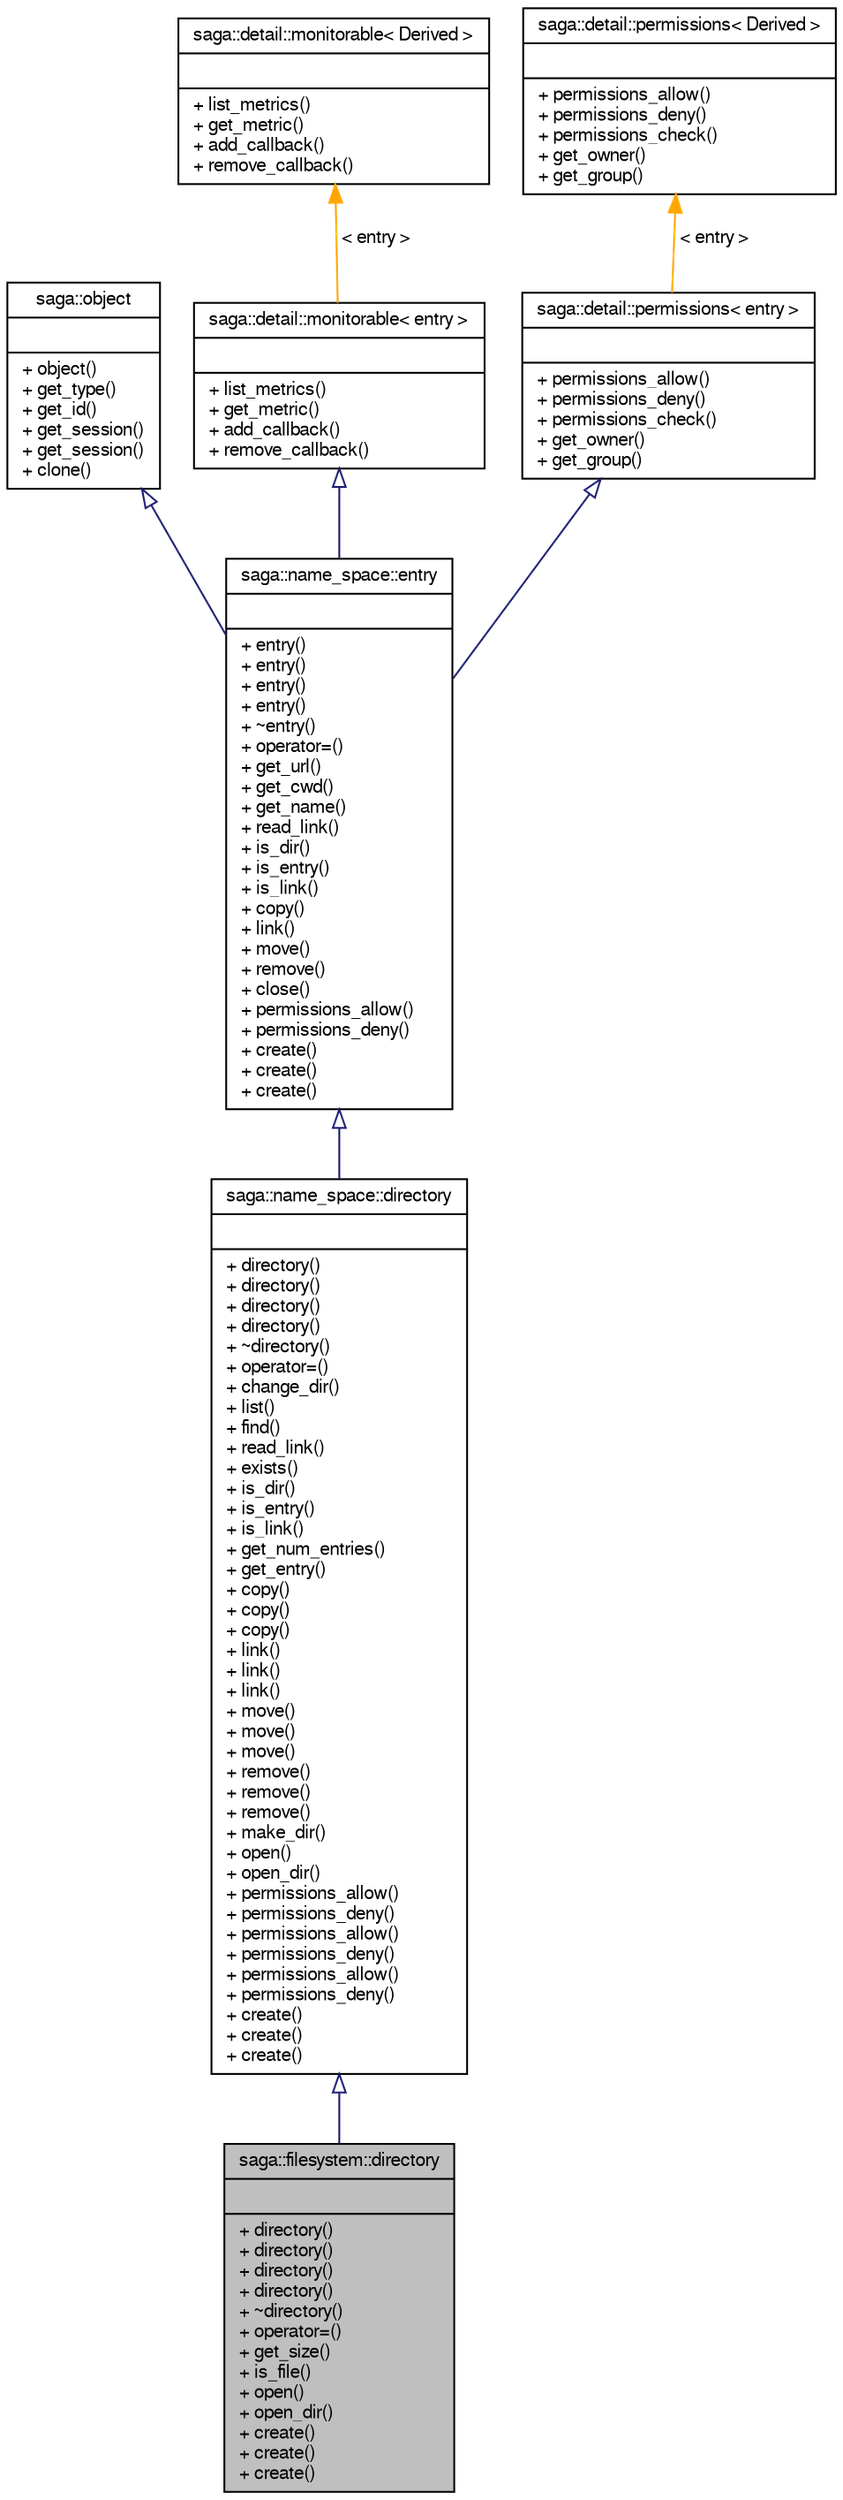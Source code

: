 digraph G
{
  bgcolor="transparent";
  edge [fontname="FreeSans",fontsize="10",labelfontname="FreeSans",labelfontsize="10"];
  node [fontname="FreeSans",fontsize="10",shape=record];
  Node1 [label="{saga::filesystem::directory\n||+ directory()\l+ directory()\l+ directory()\l+ directory()\l+ ~directory()\l+ operator=()\l+ get_size()\l+ is_file()\l+ open()\l+ open_dir()\l+ create()\l+ create()\l+ create()\l}",height=0.2,width=0.4,color="black", fillcolor="grey75", style="filled" fontcolor="black"];
  Node2 -> Node1 [dir="back",color="midnightblue",fontsize="10",style="solid",arrowtail="onormal",fontname="FreeSans"];
  Node2 [label="{saga::name_space::directory\n||+ directory()\l+ directory()\l+ directory()\l+ directory()\l+ ~directory()\l+ operator=()\l+ change_dir()\l+ list()\l+ find()\l+ read_link()\l+ exists()\l+ is_dir()\l+ is_entry()\l+ is_link()\l+ get_num_entries()\l+ get_entry()\l+ copy()\l+ copy()\l+ copy()\l+ link()\l+ link()\l+ link()\l+ move()\l+ move()\l+ move()\l+ remove()\l+ remove()\l+ remove()\l+ make_dir()\l+ open()\l+ open_dir()\l+ permissions_allow()\l+ permissions_deny()\l+ permissions_allow()\l+ permissions_deny()\l+ permissions_allow()\l+ permissions_deny()\l+ create()\l+ create()\l+ create()\l}",height=0.2,width=0.4,color="black",URL="$classsaga_1_1name__space_1_1directory.html",tooltip="A &quot;Virtual Directory&quot;, an RNS entry that is represented as a non-leaf node in the hierarchical name s..."];
  Node3 -> Node2 [dir="back",color="midnightblue",fontsize="10",style="solid",arrowtail="onormal",fontname="FreeSans"];
  Node3 [label="{saga::name_space::entry\n||+ entry()\l+ entry()\l+ entry()\l+ entry()\l+ ~entry()\l+ operator=()\l+ get_url()\l+ get_cwd()\l+ get_name()\l+ read_link()\l+ is_dir()\l+ is_entry()\l+ is_link()\l+ copy()\l+ link()\l+ move()\l+ remove()\l+ close()\l+ permissions_allow()\l+ permissions_deny()\l+ create()\l+ create()\l+ create()\l}",height=0.2,width=0.4,color="black",URL="$classsaga_1_1name__space_1_1entry.html",tooltip="An RNS entry that interconnects a reference to an existing resource into the hierarchical name space..."];
  Node4 -> Node3 [dir="back",color="midnightblue",fontsize="10",style="solid",arrowtail="onormal",fontname="FreeSans"];
  Node4 [label="{saga::object\n||+ object()\l+ get_type()\l+ get_id()\l+ get_session()\l+ get_session()\l+ clone()\l}",height=0.2,width=0.4,color="black",URL="$classsaga_1_1object.html",tooltip="Brief description starts here."];
  Node5 -> Node3 [dir="back",color="midnightblue",fontsize="10",style="solid",arrowtail="onormal",fontname="FreeSans"];
  Node5 [label="{saga::detail::monitorable\< entry \>\n||+ list_metrics()\l+ get_metric()\l+ add_callback()\l+ remove_callback()\l}",height=0.2,width=0.4,color="black",URL="$structsaga_1_1detail_1_1monitorable.html"];
  Node6 -> Node5 [dir="back",color="orange",fontsize="10",style="solid",label=" \< entry \>" ,fontname="FreeSans"];
  Node6 [label="{saga::detail::monitorable\< Derived \>\n||+ list_metrics()\l+ get_metric()\l+ add_callback()\l+ remove_callback()\l}",height=0.2,width=0.4,color="black",URL="$structsaga_1_1detail_1_1monitorable.html",tooltip="The SAGA monitorable interface."];
  Node7 -> Node3 [dir="back",color="midnightblue",fontsize="10",style="solid",arrowtail="onormal",fontname="FreeSans"];
  Node7 [label="{saga::detail::permissions\< entry \>\n||+ permissions_allow()\l+ permissions_deny()\l+ permissions_check()\l+ get_owner()\l+ get_group()\l}",height=0.2,width=0.4,color="black",URL="$structsaga_1_1detail_1_1permissions.html"];
  Node8 -> Node7 [dir="back",color="orange",fontsize="10",style="solid",label=" \< entry \>" ,fontname="FreeSans"];
  Node8 [label="{saga::detail::permissions\< Derived \>\n||+ permissions_allow()\l+ permissions_deny()\l+ permissions_check()\l+ get_owner()\l+ get_group()\l}",height=0.2,width=0.4,color="black",URL="$structsaga_1_1detail_1_1permissions.html",tooltip="The SAGA permissions interface."];
}
